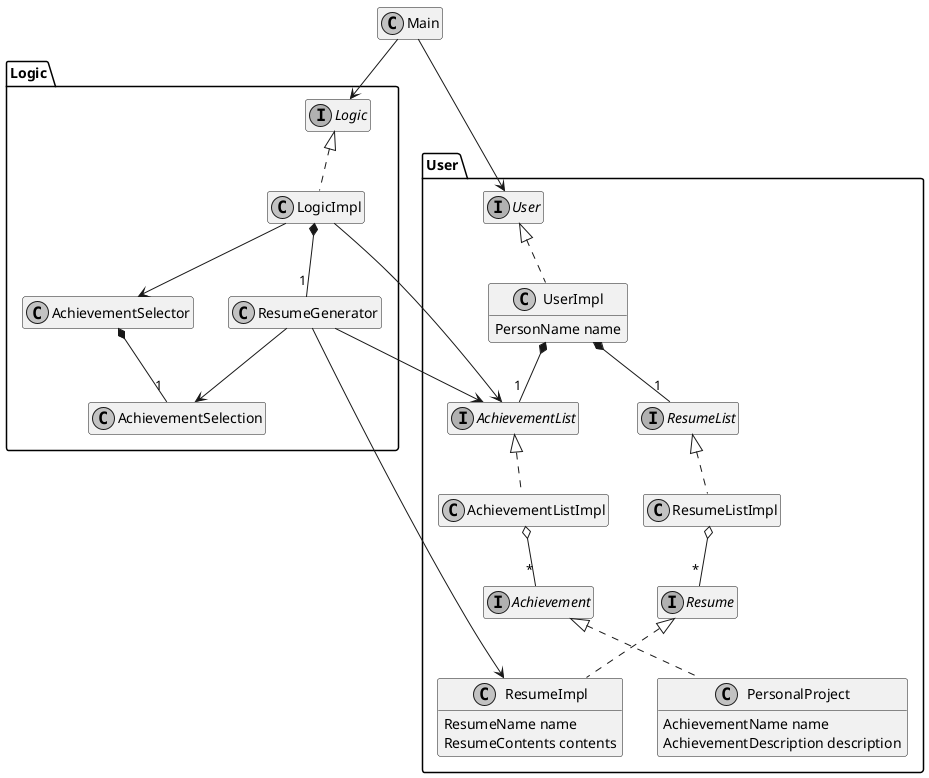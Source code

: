 @startuml

skinparam monochrome true
hide empty members

class Main
Main --> Logic.Logic
Main --> User.User

namespace Logic {

interface Logic
class LogicImpl
Logic <|.. LogicImpl

class ResumeGenerator
class AchievementSelector
LogicImpl *-- "1" ResumeGenerator
LogicImpl --> AchievementSelector
LogicImpl --> User.AchievementList

class AchievementSelection
AchievementSelector *-- "1" AchievementSelection

ResumeGenerator --> AchievementSelection
ResumeGenerator --> User.ResumeImpl
ResumeGenerator --> User.AchievementList
}

namespace User {

interface User
class UserImpl {
    PersonName name
}
User <|.. UserImpl
UserImpl *-- "1" AchievementList
UserImpl *-- "1" ResumeList

interface Achievement
class PersonalProject {
    AchievementName name
    AchievementDescription description
}
interface AchievementList
class AchievementListImpl
Achievement <|.. PersonalProject
AchievementList <|.. AchievementListImpl
AchievementListImpl o-- "*" Achievement

interface Resume
class ResumeImpl {
    ResumeName name
    ResumeContents contents
}
interface ResumeList
class ResumeListImpl
Resume <|.. ResumeImpl
ResumeList <|.. ResumeListImpl
ResumeListImpl o-- "*" Resume

}

@enduml